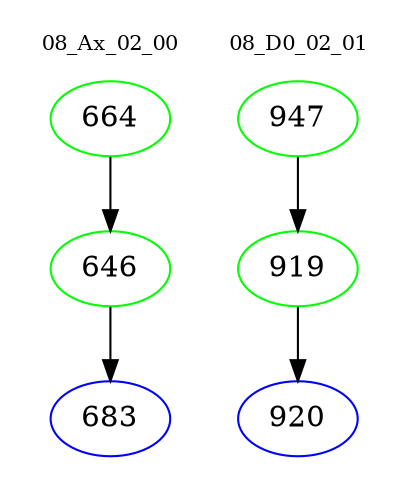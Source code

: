 digraph{
subgraph cluster_0 {
color = white
label = "08_Ax_02_00";
fontsize=10;
T0_664 [label="664", color="green"]
T0_664 -> T0_646 [color="black"]
T0_646 [label="646", color="green"]
T0_646 -> T0_683 [color="black"]
T0_683 [label="683", color="blue"]
}
subgraph cluster_1 {
color = white
label = "08_D0_02_01";
fontsize=10;
T1_947 [label="947", color="green"]
T1_947 -> T1_919 [color="black"]
T1_919 [label="919", color="green"]
T1_919 -> T1_920 [color="black"]
T1_920 [label="920", color="blue"]
}
}

